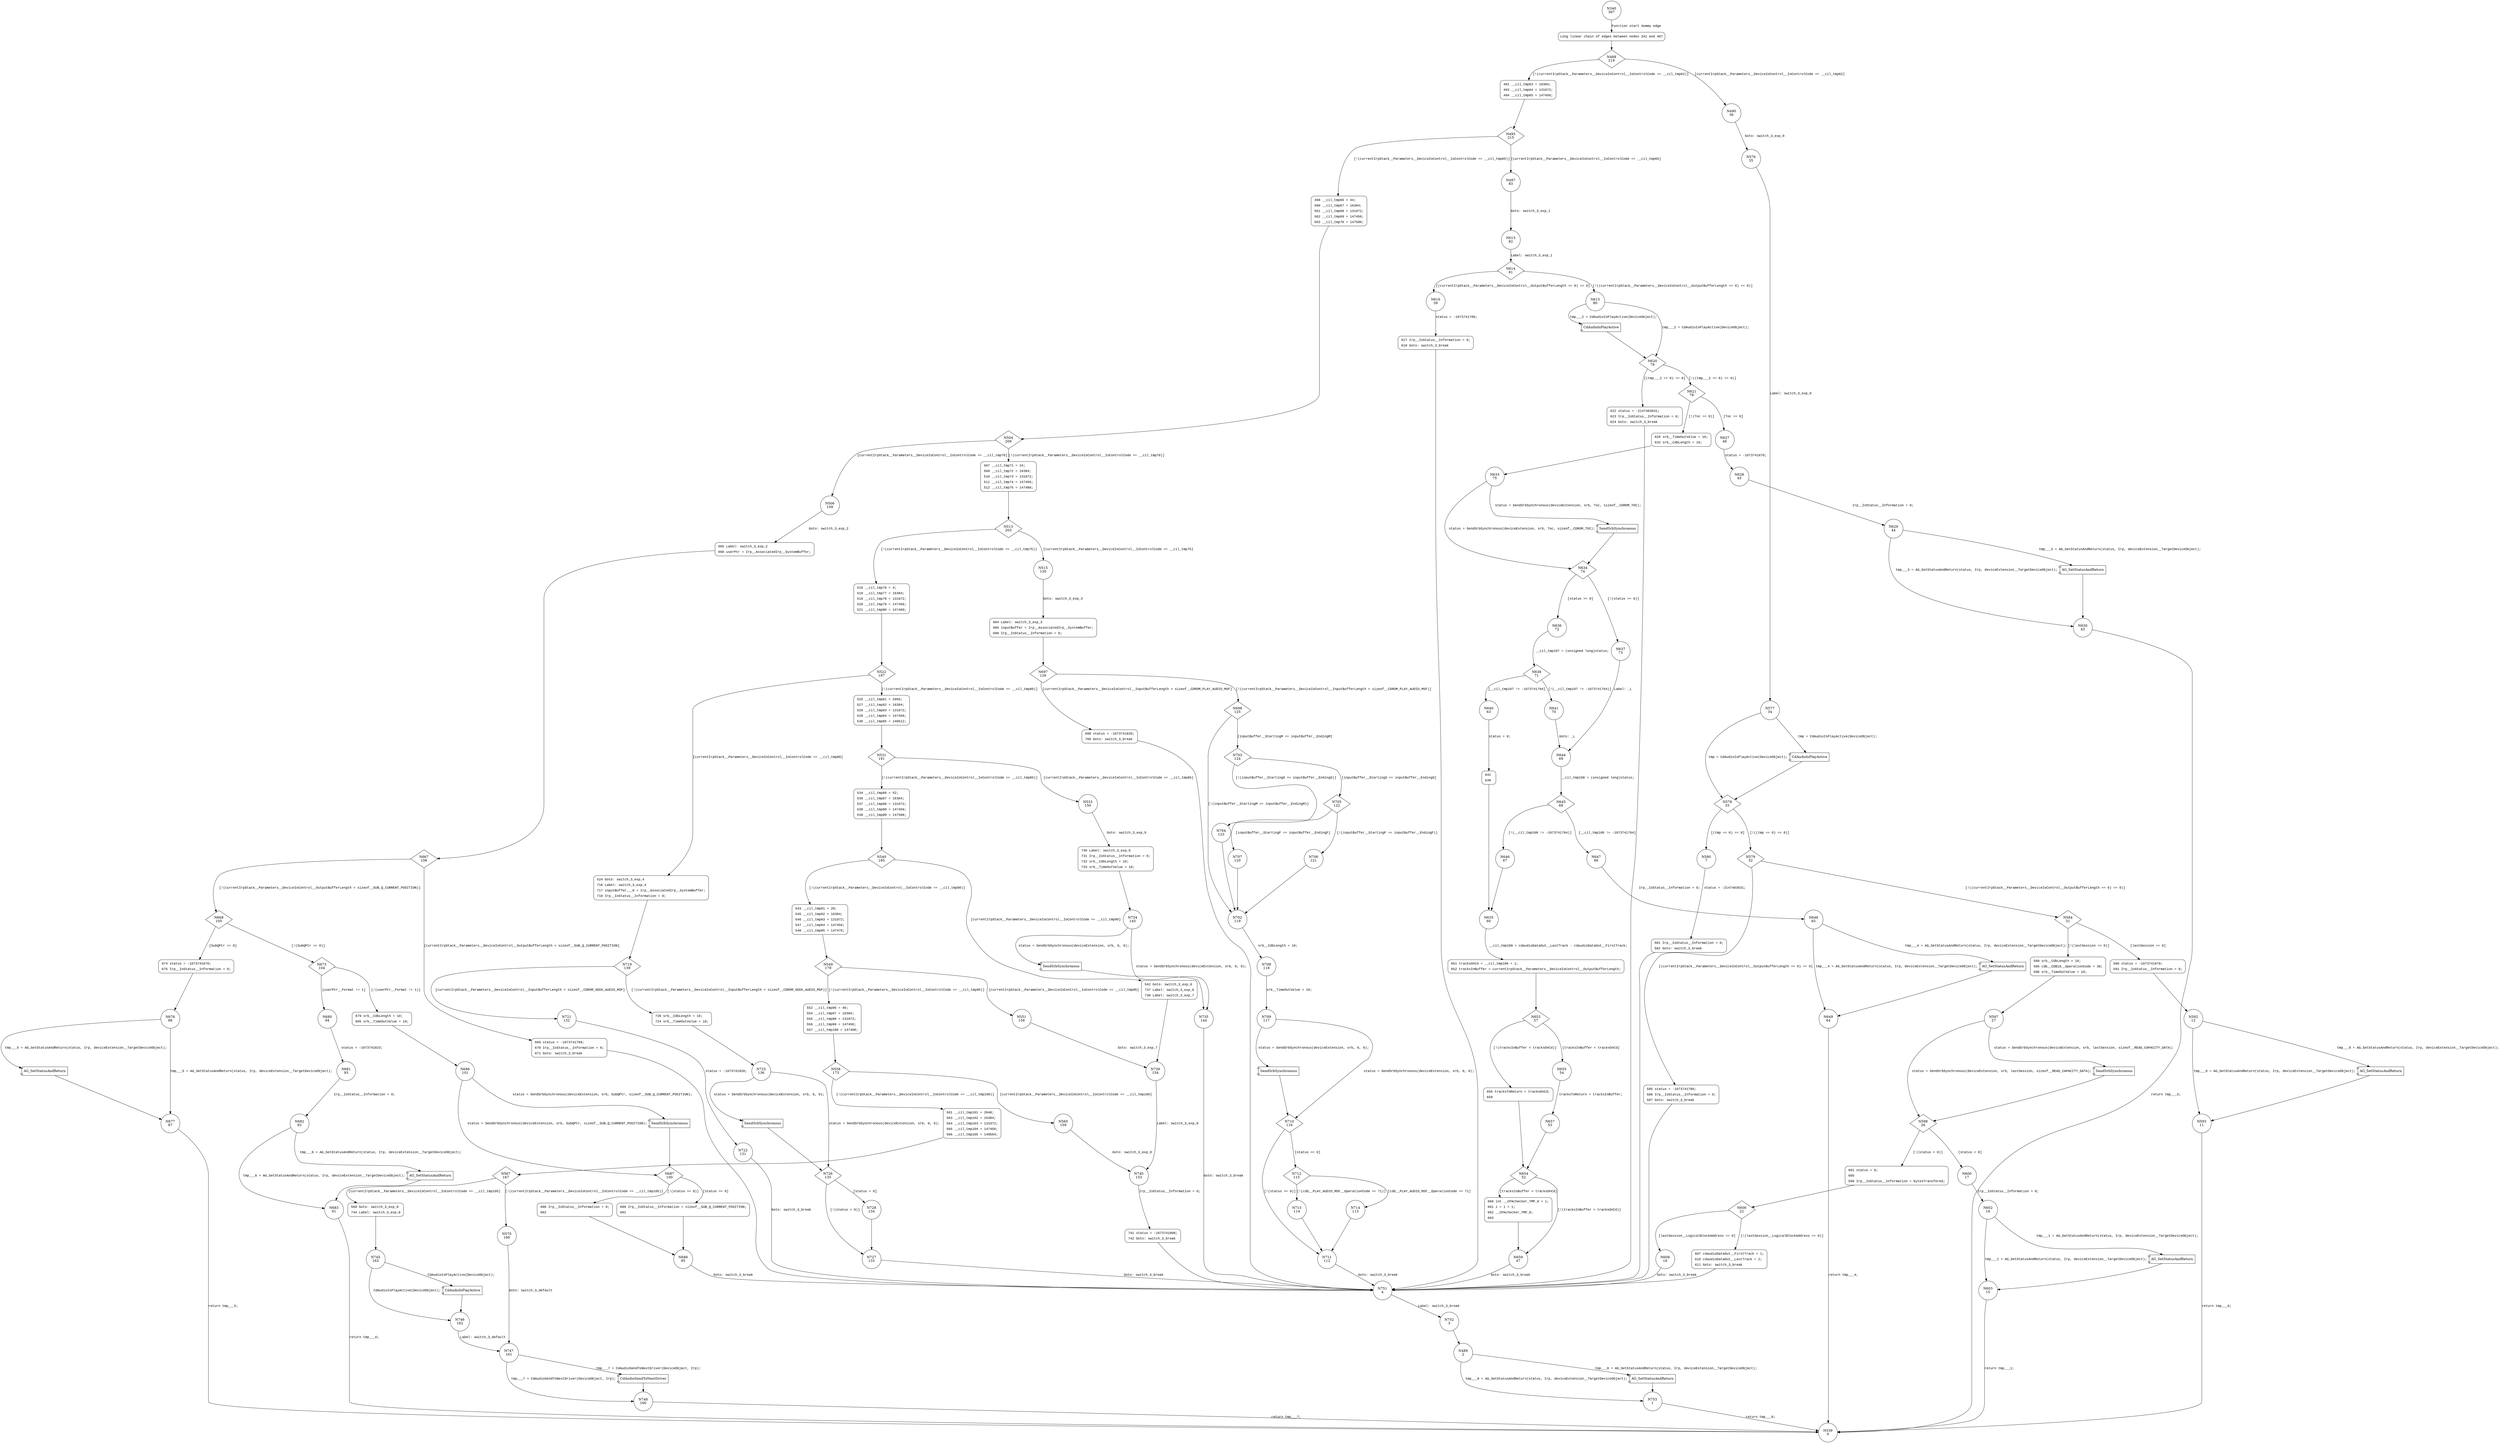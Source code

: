 digraph CdAudio535DeviceControl {
340 [shape="circle" label="N340\n367"]
341 [shape="circle" label="N341\n366"]
488 [shape="diamond" label="N488\n219"]
490 [shape="circle" label="N490\n36"]
491 [shape="circle" label="N491\n218"]
495 [shape="diamond" label="N495\n215"]
497 [shape="circle" label="N497\n83"]
498 [shape="circle" label="N498\n214"]
504 [shape="diamond" label="N504\n209"]
506 [shape="circle" label="N506\n109"]
507 [shape="circle" label="N507\n208"]
513 [shape="diamond" label="N513\n203"]
515 [shape="circle" label="N515\n130"]
516 [shape="circle" label="N516\n202"]
522 [shape="diamond" label="N522\n197"]
524 [shape="circle" label="N524\n143"]
525 [shape="circle" label="N525\n196"]
531 [shape="diamond" label="N531\n191"]
533 [shape="circle" label="N533\n150"]
534 [shape="circle" label="N534\n190"]
540 [shape="diamond" label="N540\n185"]
542 [shape="circle" label="N542\n157"]
543 [shape="circle" label="N543\n184"]
549 [shape="diamond" label="N549\n179"]
551 [shape="circle" label="N551\n158"]
552 [shape="circle" label="N552\n178"]
558 [shape="diamond" label="N558\n173"]
560 [shape="circle" label="N560\n159"]
561 [shape="circle" label="N561\n172"]
567 [shape="diamond" label="N567\n167"]
569 [shape="circle" label="N569\n165"]
570 [shape="circle" label="N570\n166"]
747 [shape="circle" label="N747\n161"]
748 [shape="circle" label="N748\n160"]
339 [shape="circle" label="N339\n0"]
745 [shape="circle" label="N745\n163"]
746 [shape="circle" label="N746\n162"]
740 [shape="circle" label="N740\n153"]
741 [shape="circle" label="N741\n152"]
751 [shape="circle" label="N751\n4"]
752 [shape="circle" label="N752\n3"]
489 [shape="circle" label="N489\n2"]
753 [shape="circle" label="N753\n1"]
739 [shape="circle" label="N739\n154"]
730 [shape="circle" label="N730\n149"]
734 [shape="circle" label="N734\n145"]
735 [shape="circle" label="N735\n144"]
719 [shape="diamond" label="N719\n139"]
721 [shape="circle" label="N721\n132"]
720 [shape="circle" label="N720\n138"]
725 [shape="circle" label="N725\n136"]
726 [shape="diamond" label="N726\n135"]
728 [shape="circle" label="N728\n134"]
727 [shape="circle" label="N727\n133"]
722 [shape="circle" label="N722\n131"]
694 [shape="circle" label="N694\n129"]
697 [shape="diamond" label="N697\n126"]
699 [shape="circle" label="N699\n111"]
698 [shape="diamond" label="N698\n125"]
703 [shape="diamond" label="N703\n124"]
702 [shape="circle" label="N702\n119"]
708 [shape="circle" label="N708\n118"]
709 [shape="circle" label="N709\n117"]
710 [shape="diamond" label="N710\n116"]
712 [shape="diamond" label="N712\n115"]
711 [shape="circle" label="N711\n112"]
714 [shape="circle" label="N714\n113"]
713 [shape="circle" label="N713\n114"]
705 [shape="diamond" label="N705\n122"]
704 [shape="circle" label="N704\n123"]
707 [shape="circle" label="N707\n120"]
706 [shape="circle" label="N706\n121"]
665 [shape="circle" label="N665\n108"]
667 [shape="diamond" label="N667\n106"]
669 [shape="circle" label="N669\n86"]
668 [shape="diamond" label="N668\n105"]
674 [shape="circle" label="N674\n90"]
673 [shape="diamond" label="N673\n104"]
680 [shape="circle" label="N680\n94"]
679 [shape="circle" label="N679\n103"]
686 [shape="circle" label="N686\n101"]
687 [shape="diamond" label="N687\n100"]
689 [shape="circle" label="N689\n97"]
690 [shape="circle" label="N690\n99"]
688 [shape="circle" label="N688\n95"]
681 [shape="circle" label="N681\n93"]
682 [shape="circle" label="N682\n92"]
683 [shape="circle" label="N683\n91"]
676 [shape="circle" label="N676\n88"]
677 [shape="circle" label="N677\n87"]
613 [shape="circle" label="N613\n82"]
614 [shape="diamond" label="N614\n81"]
616 [shape="circle" label="N616\n39"]
615 [shape="circle" label="N615\n80"]
620 [shape="diamond" label="N620\n79"]
622 [shape="circle" label="N622\n42"]
621 [shape="diamond" label="N621\n78"]
627 [shape="circle" label="N627\n46"]
626 [shape="circle" label="N626\n77"]
633 [shape="circle" label="N633\n75"]
634 [shape="diamond" label="N634\n74"]
636 [shape="circle" label="N636\n72"]
637 [shape="circle" label="N637\n73"]
644 [shape="circle" label="N644\n69"]
645 [shape="diamond" label="N645\n68"]
647 [shape="circle" label="N647\n66"]
646 [shape="circle" label="N646\n67"]
635 [shape="circle" label="N635\n60"]
651 [shape="circle" label="N651\n59"]
653 [shape="diamond" label="N653\n57"]
655 [shape="circle" label="N655\n54"]
656 [shape="circle" label="N656\n56"]
654 [shape="diamond" label="N654\n52"]
660 [shape="circle" label="N660\n51"]
659 [shape="circle" label="N659\n47"]
657 [shape="circle" label="N657\n53"]
648 [shape="circle" label="N648\n65"]
649 [shape="circle" label="N649\n64"]
638 [shape="diamond" label="N638\n71"]
640 [shape="circle" label="N640\n63"]
641 [shape="circle" label="N641\n70"]
642 [shape="circle" label="N642\n62"]
628 [shape="circle" label="N628\n45"]
629 [shape="circle" label="N629\n44"]
630 [shape="circle" label="N630\n43"]
617 [shape="circle" label="N617\n38"]
576 [shape="circle" label="N576\n35"]
577 [shape="circle" label="N577\n34"]
578 [shape="diamond" label="N578\n33"]
580 [shape="circle" label="N580\n7"]
579 [shape="diamond" label="N579\n32"]
585 [shape="circle" label="N585\n10"]
584 [shape="diamond" label="N584\n31"]
590 [shape="circle" label="N590\n14"]
589 [shape="circle" label="N589\n30"]
597 [shape="circle" label="N597\n27"]
598 [shape="diamond" label="N598\n26"]
600 [shape="circle" label="N600\n17"]
601 [shape="circle" label="N601\n25"]
606 [shape="diamond" label="N606\n22"]
608 [shape="circle" label="N608\n18"]
607 [shape="circle" label="N607\n21"]
602 [shape="circle" label="N602\n16"]
603 [shape="circle" label="N603\n15"]
592 [shape="circle" label="N592\n12"]
593 [shape="circle" label="N593\n11"]
581 [shape="circle" label="N581\n6"]
341 [style="filled,bold" penwidth="1" fillcolor="white" fontname="Courier New" shape="Mrecord" label="Long linear chain of edges between nodes 341 and 487"]
341 -> 488[label=""]
491 [style="filled,bold" penwidth="1" fillcolor="white" fontname="Courier New" shape="Mrecord" label=<<table border="0" cellborder="0" cellpadding="3" bgcolor="white"><tr><td align="right">491</td><td align="left">__cil_tmp63 = 16384;</td></tr><tr><td align="right">493</td><td align="left">__cil_tmp64 = 131072;</td></tr><tr><td align="right">494</td><td align="left">__cil_tmp65 = 147456;</td></tr></table>>]
491 -> 495[label=""]
498 [style="filled,bold" penwidth="1" fillcolor="white" fontname="Courier New" shape="Mrecord" label=<<table border="0" cellborder="0" cellpadding="3" bgcolor="white"><tr><td align="right">498</td><td align="left">__cil_tmp66 = 44;</td></tr><tr><td align="right">500</td><td align="left">__cil_tmp67 = 16384;</td></tr><tr><td align="right">501</td><td align="left">__cil_tmp68 = 131072;</td></tr><tr><td align="right">502</td><td align="left">__cil_tmp69 = 147456;</td></tr><tr><td align="right">503</td><td align="left">__cil_tmp70 = 147500;</td></tr></table>>]
498 -> 504[label=""]
507 [style="filled,bold" penwidth="1" fillcolor="white" fontname="Courier New" shape="Mrecord" label=<<table border="0" cellborder="0" cellpadding="3" bgcolor="white"><tr><td align="right">507</td><td align="left">__cil_tmp71 = 24;</td></tr><tr><td align="right">509</td><td align="left">__cil_tmp72 = 16384;</td></tr><tr><td align="right">510</td><td align="left">__cil_tmp73 = 131072;</td></tr><tr><td align="right">511</td><td align="left">__cil_tmp74 = 147456;</td></tr><tr><td align="right">512</td><td align="left">__cil_tmp75 = 147480;</td></tr></table>>]
507 -> 513[label=""]
516 [style="filled,bold" penwidth="1" fillcolor="white" fontname="Courier New" shape="Mrecord" label=<<table border="0" cellborder="0" cellpadding="3" bgcolor="white"><tr><td align="right">516</td><td align="left">__cil_tmp76 = 4;</td></tr><tr><td align="right">518</td><td align="left">__cil_tmp77 = 16384;</td></tr><tr><td align="right">519</td><td align="left">__cil_tmp78 = 131072;</td></tr><tr><td align="right">520</td><td align="left">__cil_tmp79 = 147456;</td></tr><tr><td align="right">521</td><td align="left">__cil_tmp80 = 147460;</td></tr></table>>]
516 -> 522[label=""]
525 [style="filled,bold" penwidth="1" fillcolor="white" fontname="Courier New" shape="Mrecord" label=<<table border="0" cellborder="0" cellpadding="3" bgcolor="white"><tr><td align="right">525</td><td align="left">__cil_tmp81 = 2056;</td></tr><tr><td align="right">527</td><td align="left">__cil_tmp82 = 16384;</td></tr><tr><td align="right">528</td><td align="left">__cil_tmp83 = 131072;</td></tr><tr><td align="right">529</td><td align="left">__cil_tmp84 = 147456;</td></tr><tr><td align="right">530</td><td align="left">__cil_tmp85 = 149512;</td></tr></table>>]
525 -> 531[label=""]
534 [style="filled,bold" penwidth="1" fillcolor="white" fontname="Courier New" shape="Mrecord" label=<<table border="0" cellborder="0" cellpadding="3" bgcolor="white"><tr><td align="right">534</td><td align="left">__cil_tmp86 = 52;</td></tr><tr><td align="right">536</td><td align="left">__cil_tmp87 = 16384;</td></tr><tr><td align="right">537</td><td align="left">__cil_tmp88 = 131072;</td></tr><tr><td align="right">538</td><td align="left">__cil_tmp89 = 147456;</td></tr><tr><td align="right">539</td><td align="left">__cil_tmp90 = 147508;</td></tr></table>>]
534 -> 540[label=""]
543 [style="filled,bold" penwidth="1" fillcolor="white" fontname="Courier New" shape="Mrecord" label=<<table border="0" cellborder="0" cellpadding="3" bgcolor="white"><tr><td align="right">543</td><td align="left">__cil_tmp91 = 20;</td></tr><tr><td align="right">545</td><td align="left">__cil_tmp92 = 16384;</td></tr><tr><td align="right">546</td><td align="left">__cil_tmp93 = 131072;</td></tr><tr><td align="right">547</td><td align="left">__cil_tmp94 = 147456;</td></tr><tr><td align="right">548</td><td align="left">__cil_tmp95 = 147476;</td></tr></table>>]
543 -> 549[label=""]
552 [style="filled,bold" penwidth="1" fillcolor="white" fontname="Courier New" shape="Mrecord" label=<<table border="0" cellborder="0" cellpadding="3" bgcolor="white"><tr><td align="right">552</td><td align="left">__cil_tmp96 = 40;</td></tr><tr><td align="right">554</td><td align="left">__cil_tmp97 = 16384;</td></tr><tr><td align="right">555</td><td align="left">__cil_tmp98 = 131072;</td></tr><tr><td align="right">556</td><td align="left">__cil_tmp99 = 147456;</td></tr><tr><td align="right">557</td><td align="left">__cil_tmp100 = 147496;</td></tr></table>>]
552 -> 558[label=""]
561 [style="filled,bold" penwidth="1" fillcolor="white" fontname="Courier New" shape="Mrecord" label=<<table border="0" cellborder="0" cellpadding="3" bgcolor="white"><tr><td align="right">561</td><td align="left">__cil_tmp101 = 2048;</td></tr><tr><td align="right">563</td><td align="left">__cil_tmp102 = 16384;</td></tr><tr><td align="right">564</td><td align="left">__cil_tmp103 = 131072;</td></tr><tr><td align="right">565</td><td align="left">__cil_tmp104 = 147456;</td></tr><tr><td align="right">566</td><td align="left">__cil_tmp105 = 149504;</td></tr></table>>]
561 -> 567[label=""]
569 [style="filled,bold" penwidth="1" fillcolor="white" fontname="Courier New" shape="Mrecord" label=<<table border="0" cellborder="0" cellpadding="3" bgcolor="white"><tr><td align="right">569</td><td align="left">Goto: switch_3_exp_9</td></tr><tr><td align="right">744</td><td align="left">Label: switch_3_exp_9</td></tr></table>>]
569 -> 745[label=""]
741 [style="filled,bold" penwidth="1" fillcolor="white" fontname="Courier New" shape="Mrecord" label=<<table border="0" cellborder="0" cellpadding="3" bgcolor="white"><tr><td align="right">741</td><td align="left">status = -1073741808;</td></tr><tr><td align="right">742</td><td align="left">Goto: switch_3_break</td></tr></table>>]
741 -> 751[label=""]
542 [style="filled,bold" penwidth="1" fillcolor="white" fontname="Courier New" shape="Mrecord" label=<<table border="0" cellborder="0" cellpadding="3" bgcolor="white"><tr><td align="right">542</td><td align="left">Goto: switch_3_exp_6</td></tr><tr><td align="right">737</td><td align="left">Label: switch_3_exp_6</td></tr><tr><td align="right">738</td><td align="left">Label: switch_3_exp_7</td></tr></table>>]
542 -> 739[label=""]
730 [style="filled,bold" penwidth="1" fillcolor="white" fontname="Courier New" shape="Mrecord" label=<<table border="0" cellborder="0" cellpadding="3" bgcolor="white"><tr><td align="right">730</td><td align="left">Label: switch_3_exp_5</td></tr><tr><td align="right">731</td><td align="left">Irp__IoStatus__Information = 0;</td></tr><tr><td align="right">732</td><td align="left">srb__CdbLength = 10;</td></tr><tr><td align="right">733</td><td align="left">srb__TimeOutValue = 10;</td></tr></table>>]
730 -> 734[label=""]
524 [style="filled,bold" penwidth="1" fillcolor="white" fontname="Courier New" shape="Mrecord" label=<<table border="0" cellborder="0" cellpadding="3" bgcolor="white"><tr><td align="right">524</td><td align="left">Goto: switch_3_exp_4</td></tr><tr><td align="right">716</td><td align="left">Label: switch_3_exp_4</td></tr><tr><td align="right">717</td><td align="left">inputBuffer___0 = Irp__AssociatedIrp__SystemBuffer;</td></tr><tr><td align="right">718</td><td align="left">Irp__IoStatus__Information = 0;</td></tr></table>>]
524 -> 719[label=""]
720 [style="filled,bold" penwidth="1" fillcolor="white" fontname="Courier New" shape="Mrecord" label=<<table border="0" cellborder="0" cellpadding="3" bgcolor="white"><tr><td align="right">720</td><td align="left">srb__CdbLength = 10;</td></tr><tr><td align="right">724</td><td align="left">srb__TimeOutValue = 10;</td></tr></table>>]
720 -> 725[label=""]
694 [style="filled,bold" penwidth="1" fillcolor="white" fontname="Courier New" shape="Mrecord" label=<<table border="0" cellborder="0" cellpadding="3" bgcolor="white"><tr><td align="right">694</td><td align="left">Label: switch_3_exp_3</td></tr><tr><td align="right">695</td><td align="left">inputBuffer = Irp__AssociatedIrp__SystemBuffer;</td></tr><tr><td align="right">696</td><td align="left">Irp__IoStatus__Information = 0;</td></tr></table>>]
694 -> 697[label=""]
699 [style="filled,bold" penwidth="1" fillcolor="white" fontname="Courier New" shape="Mrecord" label=<<table border="0" cellborder="0" cellpadding="3" bgcolor="white"><tr><td align="right">699</td><td align="left">status = -1073741820;</td></tr><tr><td align="right">700</td><td align="left">Goto: switch_3_break</td></tr></table>>]
699 -> 751[label=""]
665 [style="filled,bold" penwidth="1" fillcolor="white" fontname="Courier New" shape="Mrecord" label=<<table border="0" cellborder="0" cellpadding="3" bgcolor="white"><tr><td align="right">665</td><td align="left">Label: switch_3_exp_2</td></tr><tr><td align="right">666</td><td align="left">userPtr = Irp__AssociatedIrp__SystemBuffer;</td></tr></table>>]
665 -> 667[label=""]
679 [style="filled,bold" penwidth="1" fillcolor="white" fontname="Courier New" shape="Mrecord" label=<<table border="0" cellborder="0" cellpadding="3" bgcolor="white"><tr><td align="right">679</td><td align="left">srb__CdbLength = 10;</td></tr><tr><td align="right">685</td><td align="left">srb__TimeOutValue = 10;</td></tr></table>>]
679 -> 686[label=""]
690 [style="filled,bold" penwidth="1" fillcolor="white" fontname="Courier New" shape="Mrecord" label=<<table border="0" cellborder="0" cellpadding="3" bgcolor="white"><tr><td align="right">690</td><td align="left">Irp__IoStatus__Information = 0;</td></tr><tr><td align="right">692</td><td align="left"></td></tr></table>>]
690 -> 688[label=""]
689 [style="filled,bold" penwidth="1" fillcolor="white" fontname="Courier New" shape="Mrecord" label=<<table border="0" cellborder="0" cellpadding="3" bgcolor="white"><tr><td align="right">689</td><td align="left">Irp__IoStatus__Information = sizeof__SUB_Q_CURRENT_POSITION;</td></tr><tr><td align="right">691</td><td align="left"></td></tr></table>>]
689 -> 688[label=""]
674 [style="filled,bold" penwidth="1" fillcolor="white" fontname="Courier New" shape="Mrecord" label=<<table border="0" cellborder="0" cellpadding="3" bgcolor="white"><tr><td align="right">674</td><td align="left">status = -1073741670;</td></tr><tr><td align="right">675</td><td align="left">Irp__IoStatus__Information = 0;</td></tr></table>>]
674 -> 676[label=""]
669 [style="filled,bold" penwidth="1" fillcolor="white" fontname="Courier New" shape="Mrecord" label=<<table border="0" cellborder="0" cellpadding="3" bgcolor="white"><tr><td align="right">669</td><td align="left">status = -1073741789;</td></tr><tr><td align="right">670</td><td align="left">Irp__IoStatus__Information = 0;</td></tr><tr><td align="right">671</td><td align="left">Goto: switch_3_break</td></tr></table>>]
669 -> 751[label=""]
626 [style="filled,bold" penwidth="1" fillcolor="white" fontname="Courier New" shape="Mrecord" label=<<table border="0" cellborder="0" cellpadding="3" bgcolor="white"><tr><td align="right">626</td><td align="left">srb__TimeOutValue = 10;</td></tr><tr><td align="right">632</td><td align="left">srb__CdbLength = 10;</td></tr></table>>]
626 -> 633[label=""]
651 [style="filled,bold" penwidth="1" fillcolor="white" fontname="Courier New" shape="Mrecord" label=<<table border="0" cellborder="0" cellpadding="3" bgcolor="white"><tr><td align="right">651</td><td align="left">tracksOnCd = __cil_tmp109 + 1;</td></tr><tr><td align="right">652</td><td align="left">tracksInBuffer = currentIrpStack__Parameters__DeviceIoControl__OutputBufferLength;</td></tr></table>>]
651 -> 653[label=""]
656 [style="filled,bold" penwidth="1" fillcolor="white" fontname="Courier New" shape="Mrecord" label=<<table border="0" cellborder="0" cellpadding="3" bgcolor="white"><tr><td align="right">656</td><td align="left">tracksToReturn = tracksOnCd;</td></tr><tr><td align="right">658</td><td align="left"></td></tr></table>>]
656 -> 654[label=""]
660 [style="filled,bold" penwidth="1" fillcolor="white" fontname="Courier New" shape="Mrecord" label=<<table border="0" cellborder="0" cellpadding="3" bgcolor="white"><tr><td align="right">660</td><td align="left">int __CPAchecker_TMP_0 = i;</td></tr><tr><td align="right">661</td><td align="left">i = i + 1;</td></tr><tr><td align="right">662</td><td align="left">__CPAchecker_TMP_0;</td></tr><tr><td align="right">663</td><td align="left"></td></tr></table>>]
660 -> 659[label=""]
642 [style="filled,bold" penwidth="1" fillcolor="white" fontname="Courier New" shape="Mrecord" label=<<table border="0" cellborder="0" cellpadding="3" bgcolor="white"><tr><td align="right">642</td><td align="left"></td></tr><tr><td align="right">639</td><td align="left"></td></tr></table>>]
642 -> 635[label=""]
622 [style="filled,bold" penwidth="1" fillcolor="white" fontname="Courier New" shape="Mrecord" label=<<table border="0" cellborder="0" cellpadding="3" bgcolor="white"><tr><td align="right">622</td><td align="left">status = -2147483631;</td></tr><tr><td align="right">623</td><td align="left">Irp__IoStatus__Information = 0;</td></tr><tr><td align="right">624</td><td align="left">Goto: switch_3_break</td></tr></table>>]
622 -> 751[label=""]
617 [style="filled,bold" penwidth="1" fillcolor="white" fontname="Courier New" shape="Mrecord" label=<<table border="0" cellborder="0" cellpadding="3" bgcolor="white"><tr><td align="right">617</td><td align="left">Irp__IoStatus__Information = 0;</td></tr><tr><td align="right">618</td><td align="left">Goto: switch_3_break</td></tr></table>>]
617 -> 751[label=""]
589 [style="filled,bold" penwidth="1" fillcolor="white" fontname="Courier New" shape="Mrecord" label=<<table border="0" cellborder="0" cellpadding="3" bgcolor="white"><tr><td align="right">589</td><td align="left">srb__CdbLength = 10;</td></tr><tr><td align="right">595</td><td align="left">cdb__CDB10__OperationCode = 38;</td></tr><tr><td align="right">596</td><td align="left">srb__TimeOutValue = 10;</td></tr></table>>]
589 -> 597[label=""]
601 [style="filled,bold" penwidth="1" fillcolor="white" fontname="Courier New" shape="Mrecord" label=<<table border="0" cellborder="0" cellpadding="3" bgcolor="white"><tr><td align="right">601</td><td align="left">status = 0;</td></tr><tr><td align="right">605</td><td align="left"></td></tr><tr><td align="right">599</td><td align="left">Irp__IoStatus__Information = bytesTransfered;</td></tr></table>>]
601 -> 606[label=""]
607 [style="filled,bold" penwidth="1" fillcolor="white" fontname="Courier New" shape="Mrecord" label=<<table border="0" cellborder="0" cellpadding="3" bgcolor="white"><tr><td align="right">607</td><td align="left">cdaudioDataOut__FirstTrack = 1;</td></tr><tr><td align="right">610</td><td align="left">cdaudioDataOut__LastTrack = 2;</td></tr><tr><td align="right">611</td><td align="left">Goto: switch_3_break</td></tr></table>>]
607 -> 751[label=""]
590 [style="filled,bold" penwidth="1" fillcolor="white" fontname="Courier New" shape="Mrecord" label=<<table border="0" cellborder="0" cellpadding="3" bgcolor="white"><tr><td align="right">590</td><td align="left">status = -1073741670;</td></tr><tr><td align="right">591</td><td align="left">Irp__IoStatus__Information = 0;</td></tr></table>>]
590 -> 592[label=""]
585 [style="filled,bold" penwidth="1" fillcolor="white" fontname="Courier New" shape="Mrecord" label=<<table border="0" cellborder="0" cellpadding="3" bgcolor="white"><tr><td align="right">585</td><td align="left">status = -1073741789;</td></tr><tr><td align="right">586</td><td align="left">Irp__IoStatus__Information = 0;</td></tr><tr><td align="right">587</td><td align="left">Goto: switch_3_break</td></tr></table>>]
585 -> 751[label=""]
581 [style="filled,bold" penwidth="1" fillcolor="white" fontname="Courier New" shape="Mrecord" label=<<table border="0" cellborder="0" cellpadding="3" bgcolor="white"><tr><td align="right">581</td><td align="left">Irp__IoStatus__Information = 0;</td></tr><tr><td align="right">582</td><td align="left">Goto: switch_3_break</td></tr></table>>]
581 -> 751[label=""]
340 -> 341 [label="Function start dummy edge" fontname="Courier New"]
488 -> 490 [label="[currentIrpStack__Parameters__DeviceIoControl__IoControlCode == __cil_tmp62]" fontname="Courier New"]
488 -> 491 [label="[!(currentIrpStack__Parameters__DeviceIoControl__IoControlCode == __cil_tmp62)]" fontname="Courier New"]
495 -> 497 [label="[currentIrpStack__Parameters__DeviceIoControl__IoControlCode == __cil_tmp65]" fontname="Courier New"]
495 -> 498 [label="[!(currentIrpStack__Parameters__DeviceIoControl__IoControlCode == __cil_tmp65)]" fontname="Courier New"]
504 -> 506 [label="[currentIrpStack__Parameters__DeviceIoControl__IoControlCode == __cil_tmp70]" fontname="Courier New"]
504 -> 507 [label="[!(currentIrpStack__Parameters__DeviceIoControl__IoControlCode == __cil_tmp70)]" fontname="Courier New"]
513 -> 515 [label="[currentIrpStack__Parameters__DeviceIoControl__IoControlCode == __cil_tmp75]" fontname="Courier New"]
513 -> 516 [label="[!(currentIrpStack__Parameters__DeviceIoControl__IoControlCode == __cil_tmp75)]" fontname="Courier New"]
522 -> 524 [label="[currentIrpStack__Parameters__DeviceIoControl__IoControlCode == __cil_tmp80]" fontname="Courier New"]
522 -> 525 [label="[!(currentIrpStack__Parameters__DeviceIoControl__IoControlCode == __cil_tmp80)]" fontname="Courier New"]
531 -> 533 [label="[currentIrpStack__Parameters__DeviceIoControl__IoControlCode == __cil_tmp85]" fontname="Courier New"]
531 -> 534 [label="[!(currentIrpStack__Parameters__DeviceIoControl__IoControlCode == __cil_tmp85)]" fontname="Courier New"]
540 -> 542 [label="[currentIrpStack__Parameters__DeviceIoControl__IoControlCode == __cil_tmp90]" fontname="Courier New"]
540 -> 543 [label="[!(currentIrpStack__Parameters__DeviceIoControl__IoControlCode == __cil_tmp90)]" fontname="Courier New"]
549 -> 551 [label="[currentIrpStack__Parameters__DeviceIoControl__IoControlCode == __cil_tmp95]" fontname="Courier New"]
549 -> 552 [label="[!(currentIrpStack__Parameters__DeviceIoControl__IoControlCode == __cil_tmp95)]" fontname="Courier New"]
558 -> 560 [label="[currentIrpStack__Parameters__DeviceIoControl__IoControlCode == __cil_tmp100]" fontname="Courier New"]
558 -> 561 [label="[!(currentIrpStack__Parameters__DeviceIoControl__IoControlCode == __cil_tmp100)]" fontname="Courier New"]
567 -> 569 [label="[currentIrpStack__Parameters__DeviceIoControl__IoControlCode == __cil_tmp105]" fontname="Courier New"]
567 -> 570 [label="[!(currentIrpStack__Parameters__DeviceIoControl__IoControlCode == __cil_tmp105)]" fontname="Courier New"]
100040 [shape="component" label="CdAudioSendToNextDriver"]
747 -> 100040 [label="tmp___7 = CdAudioSendToNextDriver(DeviceObject, Irp);" fontname="Courier New"]
100040 -> 748 [label="" fontname="Courier New"]
747 -> 748 [label="tmp___7 = CdAudioSendToNextDriver(DeviceObject, Irp);" fontname="Courier New"]
748 -> 339 [label="return tmp___7;" fontname="Courier New"]
100041 [shape="component" label="CdAudioIsPlayActive"]
745 -> 100041 [label="CdAudioIsPlayActive(DeviceObject);" fontname="Courier New"]
100041 -> 746 [label="" fontname="Courier New"]
745 -> 746 [label="CdAudioIsPlayActive(DeviceObject);" fontname="Courier New"]
746 -> 747 [label="Label: switch_3_default" fontname="Courier New"]
740 -> 741 [label="Irp__IoStatus__Information = 0;" fontname="Courier New"]
751 -> 752 [label="Label: switch_3_break" fontname="Courier New"]
100042 [shape="component" label="AG_SetStatusAndReturn"]
489 -> 100042 [label="tmp___8 = AG_SetStatusAndReturn(status, Irp, deviceExtension__TargetDeviceObject);" fontname="Courier New"]
100042 -> 753 [label="" fontname="Courier New"]
489 -> 753 [label="tmp___8 = AG_SetStatusAndReturn(status, Irp, deviceExtension__TargetDeviceObject);" fontname="Courier New"]
753 -> 339 [label="return tmp___8;" fontname="Courier New"]
739 -> 740 [label="Label: switch_3_exp_8" fontname="Courier New"]
533 -> 730 [label="Goto: switch_3_exp_5" fontname="Courier New"]
100043 [shape="component" label="SendSrbSynchronous"]
734 -> 100043 [label="status = SendSrbSynchronous(deviceExtension, srb, 0, 0);" fontname="Courier New"]
100043 -> 735 [label="" fontname="Courier New"]
734 -> 735 [label="status = SendSrbSynchronous(deviceExtension, srb, 0, 0);" fontname="Courier New"]
735 -> 751 [label="Goto: switch_3_break" fontname="Courier New"]
719 -> 721 [label="[currentIrpStack__Parameters__DeviceIoControl__InputBufferLength < sizeof__CDROM_SEEK_AUDIO_MSF]" fontname="Courier New"]
719 -> 720 [label="[!(currentIrpStack__Parameters__DeviceIoControl__InputBufferLength < sizeof__CDROM_SEEK_AUDIO_MSF)]" fontname="Courier New"]
100044 [shape="component" label="SendSrbSynchronous"]
725 -> 100044 [label="status = SendSrbSynchronous(deviceExtension, srb, 0, 0);" fontname="Courier New"]
100044 -> 726 [label="" fontname="Courier New"]
725 -> 726 [label="status = SendSrbSynchronous(deviceExtension, srb, 0, 0);" fontname="Courier New"]
726 -> 728 [label="[status < 0]" fontname="Courier New"]
726 -> 727 [label="[!(status < 0)]" fontname="Courier New"]
727 -> 751 [label="Goto: switch_3_break" fontname="Courier New"]
721 -> 722 [label="status = -1073741820;" fontname="Courier New"]
515 -> 694 [label="Goto: switch_3_exp_3" fontname="Courier New"]
697 -> 699 [label="[currentIrpStack__Parameters__DeviceIoControl__InputBufferLength < sizeof__CDROM_PLAY_AUDIO_MSF]" fontname="Courier New"]
697 -> 698 [label="[!(currentIrpStack__Parameters__DeviceIoControl__InputBufferLength < sizeof__CDROM_PLAY_AUDIO_MSF)]" fontname="Courier New"]
698 -> 703 [label="[inputBuffer__StartingM == inputBuffer__EndingM]" fontname="Courier New"]
698 -> 702 [label="[!(inputBuffer__StartingM == inputBuffer__EndingM)]" fontname="Courier New"]
702 -> 708 [label="srb__CdbLength = 10;" fontname="Courier New"]
100045 [shape="component" label="SendSrbSynchronous"]
709 -> 100045 [label="status = SendSrbSynchronous(deviceExtension, srb, 0, 0);" fontname="Courier New"]
100045 -> 710 [label="" fontname="Courier New"]
709 -> 710 [label="status = SendSrbSynchronous(deviceExtension, srb, 0, 0);" fontname="Courier New"]
710 -> 712 [label="[status >= 0]" fontname="Courier New"]
710 -> 711 [label="[!(status >= 0)]" fontname="Courier New"]
711 -> 751 [label="Goto: switch_3_break" fontname="Courier New"]
712 -> 714 [label="[cdb__PLAY_AUDIO_MSF__OperationCode == 71]" fontname="Courier New"]
712 -> 713 [label="[!(cdb__PLAY_AUDIO_MSF__OperationCode == 71)]" fontname="Courier New"]
714 -> 711 [label="" fontname="Courier New"]
703 -> 705 [label="[inputBuffer__StartingS == inputBuffer__EndingS]" fontname="Courier New"]
703 -> 704 [label="[!(inputBuffer__StartingS == inputBuffer__EndingS)]" fontname="Courier New"]
705 -> 707 [label="[inputBuffer__StartingF == inputBuffer__EndingF]" fontname="Courier New"]
705 -> 706 [label="[!(inputBuffer__StartingF == inputBuffer__EndingF)]" fontname="Courier New"]
707 -> 702 [label="" fontname="Courier New"]
506 -> 665 [label="Goto: switch_3_exp_2" fontname="Courier New"]
667 -> 669 [label="[currentIrpStack__Parameters__DeviceIoControl__OutputBufferLength < sizeof__SUB_Q_CURRENT_POSITION]" fontname="Courier New"]
667 -> 668 [label="[!(currentIrpStack__Parameters__DeviceIoControl__OutputBufferLength < sizeof__SUB_Q_CURRENT_POSITION)]" fontname="Courier New"]
668 -> 674 [label="[SubQPtr == 0]" fontname="Courier New"]
668 -> 673 [label="[!(SubQPtr == 0)]" fontname="Courier New"]
673 -> 680 [label="[userPtr__Format != 1]" fontname="Courier New"]
673 -> 679 [label="[!(userPtr__Format != 1)]" fontname="Courier New"]
100046 [shape="component" label="SendSrbSynchronous"]
686 -> 100046 [label="status = SendSrbSynchronous(deviceExtension, srb, SubQPtr, sizeof__SUB_Q_CURRENT_POSITION);" fontname="Courier New"]
100046 -> 687 [label="" fontname="Courier New"]
686 -> 687 [label="status = SendSrbSynchronous(deviceExtension, srb, SubQPtr, sizeof__SUB_Q_CURRENT_POSITION);" fontname="Courier New"]
687 -> 689 [label="[status >= 0]" fontname="Courier New"]
687 -> 690 [label="[!(status >= 0)]" fontname="Courier New"]
688 -> 751 [label="Goto: switch_3_break" fontname="Courier New"]
680 -> 681 [label="status = -1073741823;" fontname="Courier New"]
100047 [shape="component" label="AG_SetStatusAndReturn"]
682 -> 100047 [label="tmp___6 = AG_SetStatusAndReturn(status, Irp, deviceExtension__TargetDeviceObject);" fontname="Courier New"]
100047 -> 683 [label="" fontname="Courier New"]
682 -> 683 [label="tmp___6 = AG_SetStatusAndReturn(status, Irp, deviceExtension__TargetDeviceObject);" fontname="Courier New"]
683 -> 339 [label="return tmp___6;" fontname="Courier New"]
100048 [shape="component" label="AG_SetStatusAndReturn"]
676 -> 100048 [label="tmp___5 = AG_SetStatusAndReturn(status, Irp, deviceExtension__TargetDeviceObject);" fontname="Courier New"]
100048 -> 677 [label="" fontname="Courier New"]
676 -> 677 [label="tmp___5 = AG_SetStatusAndReturn(status, Irp, deviceExtension__TargetDeviceObject);" fontname="Courier New"]
677 -> 339 [label="return tmp___5;" fontname="Courier New"]
497 -> 613 [label="Goto: switch_3_exp_1" fontname="Courier New"]
614 -> 616 [label="[(currentIrpStack__Parameters__DeviceIoControl__OutputBufferLength == 0) == 0]" fontname="Courier New"]
614 -> 615 [label="[!((currentIrpStack__Parameters__DeviceIoControl__OutputBufferLength == 0) == 0)]" fontname="Courier New"]
100049 [shape="component" label="CdAudioIsPlayActive"]
615 -> 100049 [label="tmp___2 = CdAudioIsPlayActive(DeviceObject);" fontname="Courier New"]
100049 -> 620 [label="" fontname="Courier New"]
615 -> 620 [label="tmp___2 = CdAudioIsPlayActive(DeviceObject);" fontname="Courier New"]
620 -> 622 [label="[(tmp___2 == 0) == 0]" fontname="Courier New"]
620 -> 621 [label="[!((tmp___2 == 0) == 0)]" fontname="Courier New"]
621 -> 627 [label="[Toc == 0]" fontname="Courier New"]
621 -> 626 [label="[!(Toc == 0)]" fontname="Courier New"]
100050 [shape="component" label="SendSrbSynchronous"]
633 -> 100050 [label="status = SendSrbSynchronous(deviceExtension, srb, Toc, sizeof__CDROM_TOC);" fontname="Courier New"]
100050 -> 634 [label="" fontname="Courier New"]
633 -> 634 [label="status = SendSrbSynchronous(deviceExtension, srb, Toc, sizeof__CDROM_TOC);" fontname="Courier New"]
634 -> 636 [label="[status >= 0]" fontname="Courier New"]
634 -> 637 [label="[!(status >= 0)]" fontname="Courier New"]
644 -> 645 [label="__cil_tmp108 = (unsigned long)status;" fontname="Courier New"]
645 -> 647 [label="[__cil_tmp108 != -1073741764]" fontname="Courier New"]
645 -> 646 [label="[!(__cil_tmp108 != -1073741764)]" fontname="Courier New"]
635 -> 651 [label="__cil_tmp109 = cdaudioDataOut__LastTrack - cdaudioDataOut__FirstTrack;" fontname="Courier New"]
653 -> 655 [label="[tracksInBuffer < tracksOnCd]" fontname="Courier New"]
653 -> 656 [label="[!(tracksInBuffer < tracksOnCd)]" fontname="Courier New"]
654 -> 660 [label="[tracksInBuffer > tracksOnCd]" fontname="Courier New"]
654 -> 659 [label="[!(tracksInBuffer > tracksOnCd)]" fontname="Courier New"]
659 -> 751 [label="Goto: switch_3_break" fontname="Courier New"]
655 -> 657 [label="tracksToReturn = tracksInBuffer;" fontname="Courier New"]
647 -> 648 [label="Irp__IoStatus__Information = 0;" fontname="Courier New"]
100051 [shape="component" label="AG_SetStatusAndReturn"]
648 -> 100051 [label="tmp___4 = AG_SetStatusAndReturn(status, Irp, deviceExtension__TargetDeviceObject);" fontname="Courier New"]
100051 -> 649 [label="" fontname="Courier New"]
648 -> 649 [label="tmp___4 = AG_SetStatusAndReturn(status, Irp, deviceExtension__TargetDeviceObject);" fontname="Courier New"]
649 -> 339 [label="return tmp___4;" fontname="Courier New"]
638 -> 640 [label="[__cil_tmp107 != -1073741764]" fontname="Courier New"]
638 -> 641 [label="[!(__cil_tmp107 != -1073741764)]" fontname="Courier New"]
640 -> 642 [label="status = 0;" fontname="Courier New"]
627 -> 628 [label="status = -1073741670;" fontname="Courier New"]
100052 [shape="component" label="AG_SetStatusAndReturn"]
629 -> 100052 [label="tmp___3 = AG_SetStatusAndReturn(status, Irp, deviceExtension__TargetDeviceObject);" fontname="Courier New"]
100052 -> 630 [label="" fontname="Courier New"]
629 -> 630 [label="tmp___3 = AG_SetStatusAndReturn(status, Irp, deviceExtension__TargetDeviceObject);" fontname="Courier New"]
630 -> 339 [label="return tmp___3;" fontname="Courier New"]
616 -> 617 [label="status = -1073741789;" fontname="Courier New"]
490 -> 576 [label="Goto: switch_3_exp_0" fontname="Courier New"]
100053 [shape="component" label="CdAudioIsPlayActive"]
577 -> 100053 [label="tmp = CdAudioIsPlayActive(DeviceObject);" fontname="Courier New"]
100053 -> 578 [label="" fontname="Courier New"]
577 -> 578 [label="tmp = CdAudioIsPlayActive(DeviceObject);" fontname="Courier New"]
578 -> 580 [label="[(tmp == 0) == 0]" fontname="Courier New"]
578 -> 579 [label="[!((tmp == 0) == 0)]" fontname="Courier New"]
579 -> 585 [label="[(currentIrpStack__Parameters__DeviceIoControl__OutputBufferLength == 0) == 0]" fontname="Courier New"]
579 -> 584 [label="[!((currentIrpStack__Parameters__DeviceIoControl__OutputBufferLength == 0) == 0)]" fontname="Courier New"]
584 -> 590 [label="[lastSession == 0]" fontname="Courier New"]
584 -> 589 [label="[!(lastSession == 0)]" fontname="Courier New"]
100054 [shape="component" label="SendSrbSynchronous"]
597 -> 100054 [label="status = SendSrbSynchronous(deviceExtension, srb, lastSession, sizeof__READ_CAPACITY_DATA);" fontname="Courier New"]
100054 -> 598 [label="" fontname="Courier New"]
597 -> 598 [label="status = SendSrbSynchronous(deviceExtension, srb, lastSession, sizeof__READ_CAPACITY_DATA);" fontname="Courier New"]
598 -> 600 [label="[status < 0]" fontname="Courier New"]
598 -> 601 [label="[!(status < 0)]" fontname="Courier New"]
606 -> 608 [label="[lastSession__LogicalBlockAddress == 0]" fontname="Courier New"]
606 -> 607 [label="[!(lastSession__LogicalBlockAddress == 0)]" fontname="Courier New"]
608 -> 751 [label="Goto: switch_3_break" fontname="Courier New"]
100055 [shape="component" label="AG_SetStatusAndReturn"]
602 -> 100055 [label="tmp___1 = AG_SetStatusAndReturn(status, Irp, deviceExtension__TargetDeviceObject);" fontname="Courier New"]
100055 -> 603 [label="" fontname="Courier New"]
602 -> 603 [label="tmp___1 = AG_SetStatusAndReturn(status, Irp, deviceExtension__TargetDeviceObject);" fontname="Courier New"]
603 -> 339 [label="return tmp___1;" fontname="Courier New"]
100056 [shape="component" label="AG_SetStatusAndReturn"]
592 -> 100056 [label="tmp___0 = AG_SetStatusAndReturn(status, Irp, deviceExtension__TargetDeviceObject);" fontname="Courier New"]
100056 -> 593 [label="" fontname="Courier New"]
592 -> 593 [label="tmp___0 = AG_SetStatusAndReturn(status, Irp, deviceExtension__TargetDeviceObject);" fontname="Courier New"]
593 -> 339 [label="return tmp___0;" fontname="Courier New"]
580 -> 581 [label="status = -2147483631;" fontname="Courier New"]
570 -> 747 [label="Goto: switch_3_default" fontname="Courier New"]
560 -> 740 [label="Goto: switch_3_exp_8" fontname="Courier New"]
752 -> 489 [label="" fontname="Courier New"]
551 -> 739 [label="Goto: switch_3_exp_7" fontname="Courier New"]
728 -> 727 [label="" fontname="Courier New"]
722 -> 751 [label="Goto: switch_3_break" fontname="Courier New"]
708 -> 709 [label="srb__TimeOutValue = 10;" fontname="Courier New"]
713 -> 711 [label="" fontname="Courier New"]
704 -> 702 [label="" fontname="Courier New"]
706 -> 702 [label="" fontname="Courier New"]
681 -> 682 [label="Irp__IoStatus__Information = 0;" fontname="Courier New"]
613 -> 614 [label="Label: switch_3_exp_1" fontname="Courier New"]
637 -> 644 [label="Label: _L" fontname="Courier New"]
646 -> 635 [label="" fontname="Courier New"]
657 -> 654 [label="" fontname="Courier New"]
636 -> 638 [label="__cil_tmp107 = (unsigned long)status;" fontname="Courier New"]
641 -> 644 [label="Goto: _L" fontname="Courier New"]
628 -> 629 [label="Irp__IoStatus__Information = 0;" fontname="Courier New"]
576 -> 577 [label="Label: switch_3_exp_0" fontname="Courier New"]
600 -> 602 [label="Irp__IoStatus__Information = 0;" fontname="Courier New"]
}